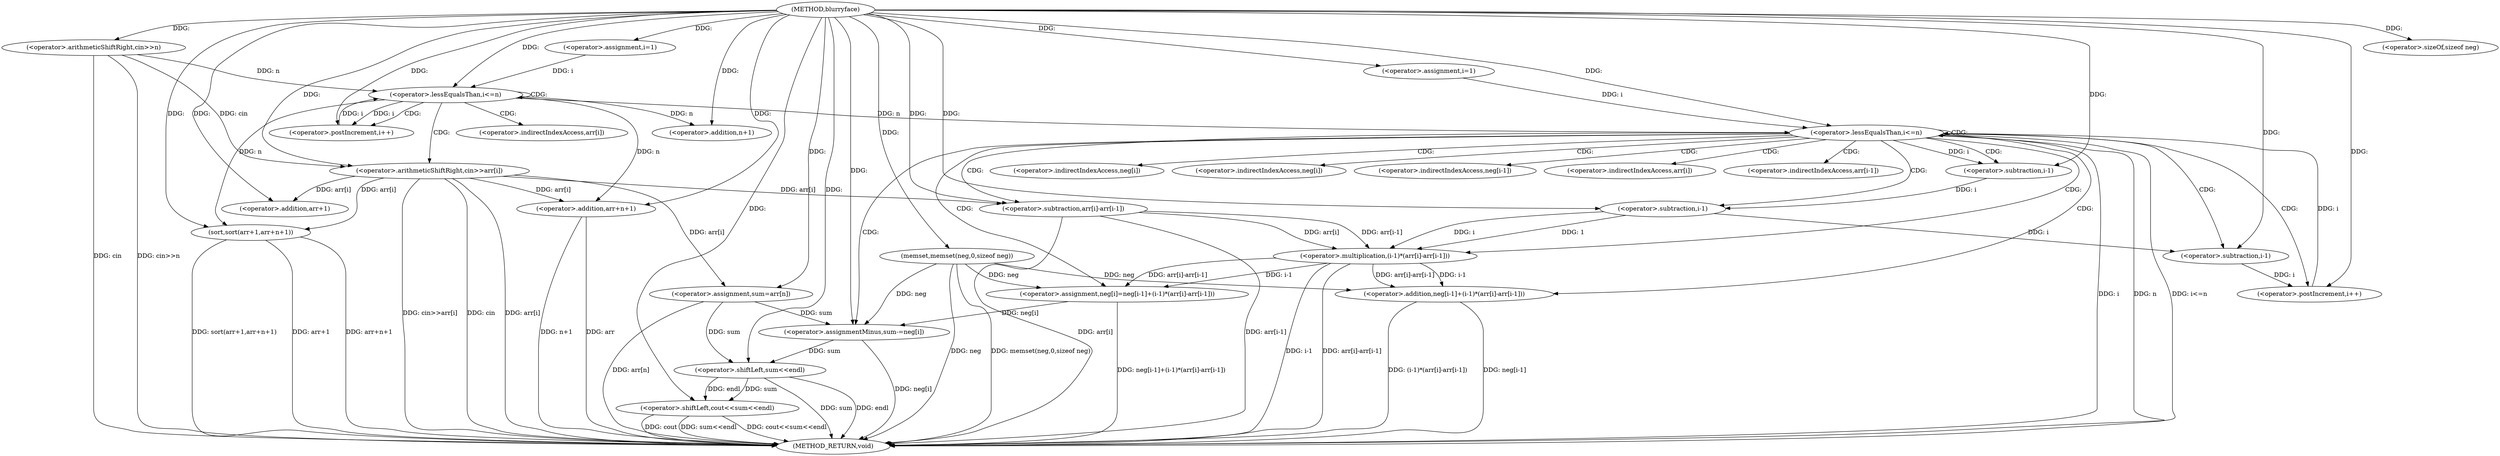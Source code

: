 digraph "blurryface" {  
"1000166" [label = "(METHOD,blurryface)" ]
"1000254" [label = "(METHOD_RETURN,void)" ]
"1000169" [label = "(<operator>.arithmeticShiftRight,cin>>n)" ]
"1000189" [label = "(sort,sort(arr+1,arr+n+1))" ]
"1000199" [label = "(<operator>.assignment,sum=arr[n])" ]
"1000205" [label = "(memset,memset(neg,0,sizeof neg))" ]
"1000249" [label = "(<operator>.shiftLeft,cout<<sum<<endl)" ]
"1000175" [label = "(<operator>.assignment,i=1)" ]
"1000178" [label = "(<operator>.lessEqualsThan,i<=n)" ]
"1000181" [label = "(<operator>.postIncrement,i++)" ]
"1000212" [label = "(<operator>.assignment,i=1)" ]
"1000215" [label = "(<operator>.lessEqualsThan,i<=n)" ]
"1000218" [label = "(<operator>.postIncrement,i++)" ]
"1000184" [label = "(<operator>.arithmeticShiftRight,cin>>arr[i])" ]
"1000190" [label = "(<operator>.addition,arr+1)" ]
"1000193" [label = "(<operator>.addition,arr+n+1)" ]
"1000208" [label = "(<operator>.sizeOf,sizeof neg)" ]
"1000221" [label = "(<operator>.assignment,neg[i]=neg[i-1]+(i-1)*(arr[i]-arr[i-1]))" ]
"1000244" [label = "(<operator>.assignmentMinus,sum-=neg[i])" ]
"1000251" [label = "(<operator>.shiftLeft,sum<<endl)" ]
"1000195" [label = "(<operator>.addition,n+1)" ]
"1000225" [label = "(<operator>.addition,neg[i-1]+(i-1)*(arr[i]-arr[i-1]))" ]
"1000231" [label = "(<operator>.multiplication,(i-1)*(arr[i]-arr[i-1]))" ]
"1000228" [label = "(<operator>.subtraction,i-1)" ]
"1000232" [label = "(<operator>.subtraction,i-1)" ]
"1000235" [label = "(<operator>.subtraction,arr[i]-arr[i-1])" ]
"1000241" [label = "(<operator>.subtraction,i-1)" ]
"1000186" [label = "(<operator>.indirectIndexAccess,arr[i])" ]
"1000222" [label = "(<operator>.indirectIndexAccess,neg[i])" ]
"1000246" [label = "(<operator>.indirectIndexAccess,neg[i])" ]
"1000226" [label = "(<operator>.indirectIndexAccess,neg[i-1])" ]
"1000236" [label = "(<operator>.indirectIndexAccess,arr[i])" ]
"1000239" [label = "(<operator>.indirectIndexAccess,arr[i-1])" ]
  "1000169" -> "1000254"  [ label = "DDG: cin"] 
  "1000169" -> "1000254"  [ label = "DDG: cin>>n"] 
  "1000189" -> "1000254"  [ label = "DDG: arr+1"] 
  "1000193" -> "1000254"  [ label = "DDG: arr"] 
  "1000193" -> "1000254"  [ label = "DDG: n+1"] 
  "1000189" -> "1000254"  [ label = "DDG: arr+n+1"] 
  "1000189" -> "1000254"  [ label = "DDG: sort(arr+1,arr+n+1)"] 
  "1000199" -> "1000254"  [ label = "DDG: arr[n]"] 
  "1000205" -> "1000254"  [ label = "DDG: neg"] 
  "1000205" -> "1000254"  [ label = "DDG: memset(neg,0,sizeof neg)"] 
  "1000215" -> "1000254"  [ label = "DDG: i"] 
  "1000215" -> "1000254"  [ label = "DDG: n"] 
  "1000215" -> "1000254"  [ label = "DDG: i<=n"] 
  "1000251" -> "1000254"  [ label = "DDG: sum"] 
  "1000249" -> "1000254"  [ label = "DDG: sum<<endl"] 
  "1000249" -> "1000254"  [ label = "DDG: cout<<sum<<endl"] 
  "1000225" -> "1000254"  [ label = "DDG: neg[i-1]"] 
  "1000231" -> "1000254"  [ label = "DDG: i-1"] 
  "1000235" -> "1000254"  [ label = "DDG: arr[i]"] 
  "1000235" -> "1000254"  [ label = "DDG: arr[i-1]"] 
  "1000231" -> "1000254"  [ label = "DDG: arr[i]-arr[i-1]"] 
  "1000225" -> "1000254"  [ label = "DDG: (i-1)*(arr[i]-arr[i-1])"] 
  "1000221" -> "1000254"  [ label = "DDG: neg[i-1]+(i-1)*(arr[i]-arr[i-1])"] 
  "1000244" -> "1000254"  [ label = "DDG: neg[i]"] 
  "1000184" -> "1000254"  [ label = "DDG: cin"] 
  "1000184" -> "1000254"  [ label = "DDG: arr[i]"] 
  "1000184" -> "1000254"  [ label = "DDG: cin>>arr[i]"] 
  "1000249" -> "1000254"  [ label = "DDG: cout"] 
  "1000251" -> "1000254"  [ label = "DDG: endl"] 
  "1000184" -> "1000199"  [ label = "DDG: arr[i]"] 
  "1000166" -> "1000199"  [ label = "DDG: "] 
  "1000166" -> "1000169"  [ label = "DDG: "] 
  "1000166" -> "1000175"  [ label = "DDG: "] 
  "1000184" -> "1000189"  [ label = "DDG: arr[i]"] 
  "1000166" -> "1000189"  [ label = "DDG: "] 
  "1000178" -> "1000189"  [ label = "DDG: n"] 
  "1000166" -> "1000205"  [ label = "DDG: "] 
  "1000166" -> "1000212"  [ label = "DDG: "] 
  "1000166" -> "1000249"  [ label = "DDG: "] 
  "1000251" -> "1000249"  [ label = "DDG: endl"] 
  "1000251" -> "1000249"  [ label = "DDG: sum"] 
  "1000175" -> "1000178"  [ label = "DDG: i"] 
  "1000181" -> "1000178"  [ label = "DDG: i"] 
  "1000166" -> "1000178"  [ label = "DDG: "] 
  "1000169" -> "1000178"  [ label = "DDG: n"] 
  "1000178" -> "1000181"  [ label = "DDG: i"] 
  "1000166" -> "1000181"  [ label = "DDG: "] 
  "1000184" -> "1000190"  [ label = "DDG: arr[i]"] 
  "1000166" -> "1000190"  [ label = "DDG: "] 
  "1000184" -> "1000193"  [ label = "DDG: arr[i]"] 
  "1000166" -> "1000193"  [ label = "DDG: "] 
  "1000178" -> "1000193"  [ label = "DDG: n"] 
  "1000166" -> "1000208"  [ label = "DDG: "] 
  "1000212" -> "1000215"  [ label = "DDG: i"] 
  "1000218" -> "1000215"  [ label = "DDG: i"] 
  "1000166" -> "1000215"  [ label = "DDG: "] 
  "1000178" -> "1000215"  [ label = "DDG: n"] 
  "1000241" -> "1000218"  [ label = "DDG: i"] 
  "1000166" -> "1000218"  [ label = "DDG: "] 
  "1000231" -> "1000221"  [ label = "DDG: arr[i]-arr[i-1]"] 
  "1000231" -> "1000221"  [ label = "DDG: i-1"] 
  "1000205" -> "1000221"  [ label = "DDG: neg"] 
  "1000205" -> "1000244"  [ label = "DDG: neg"] 
  "1000221" -> "1000244"  [ label = "DDG: neg[i]"] 
  "1000199" -> "1000251"  [ label = "DDG: sum"] 
  "1000244" -> "1000251"  [ label = "DDG: sum"] 
  "1000166" -> "1000251"  [ label = "DDG: "] 
  "1000169" -> "1000184"  [ label = "DDG: cin"] 
  "1000166" -> "1000184"  [ label = "DDG: "] 
  "1000178" -> "1000195"  [ label = "DDG: n"] 
  "1000166" -> "1000195"  [ label = "DDG: "] 
  "1000199" -> "1000244"  [ label = "DDG: sum"] 
  "1000166" -> "1000244"  [ label = "DDG: "] 
  "1000205" -> "1000225"  [ label = "DDG: neg"] 
  "1000231" -> "1000225"  [ label = "DDG: arr[i]-arr[i-1]"] 
  "1000231" -> "1000225"  [ label = "DDG: i-1"] 
  "1000232" -> "1000231"  [ label = "DDG: 1"] 
  "1000232" -> "1000231"  [ label = "DDG: i"] 
  "1000235" -> "1000231"  [ label = "DDG: arr[i]"] 
  "1000235" -> "1000231"  [ label = "DDG: arr[i-1]"] 
  "1000215" -> "1000228"  [ label = "DDG: i"] 
  "1000166" -> "1000228"  [ label = "DDG: "] 
  "1000228" -> "1000232"  [ label = "DDG: i"] 
  "1000166" -> "1000232"  [ label = "DDG: "] 
  "1000184" -> "1000235"  [ label = "DDG: arr[i]"] 
  "1000166" -> "1000235"  [ label = "DDG: "] 
  "1000232" -> "1000241"  [ label = "DDG: i"] 
  "1000166" -> "1000241"  [ label = "DDG: "] 
  "1000178" -> "1000178"  [ label = "CDG: "] 
  "1000178" -> "1000186"  [ label = "CDG: "] 
  "1000178" -> "1000184"  [ label = "CDG: "] 
  "1000178" -> "1000181"  [ label = "CDG: "] 
  "1000215" -> "1000215"  [ label = "CDG: "] 
  "1000215" -> "1000236"  [ label = "CDG: "] 
  "1000215" -> "1000225"  [ label = "CDG: "] 
  "1000215" -> "1000222"  [ label = "CDG: "] 
  "1000215" -> "1000235"  [ label = "CDG: "] 
  "1000215" -> "1000239"  [ label = "CDG: "] 
  "1000215" -> "1000246"  [ label = "CDG: "] 
  "1000215" -> "1000221"  [ label = "CDG: "] 
  "1000215" -> "1000218"  [ label = "CDG: "] 
  "1000215" -> "1000231"  [ label = "CDG: "] 
  "1000215" -> "1000241"  [ label = "CDG: "] 
  "1000215" -> "1000226"  [ label = "CDG: "] 
  "1000215" -> "1000244"  [ label = "CDG: "] 
  "1000215" -> "1000232"  [ label = "CDG: "] 
  "1000215" -> "1000228"  [ label = "CDG: "] 
}
